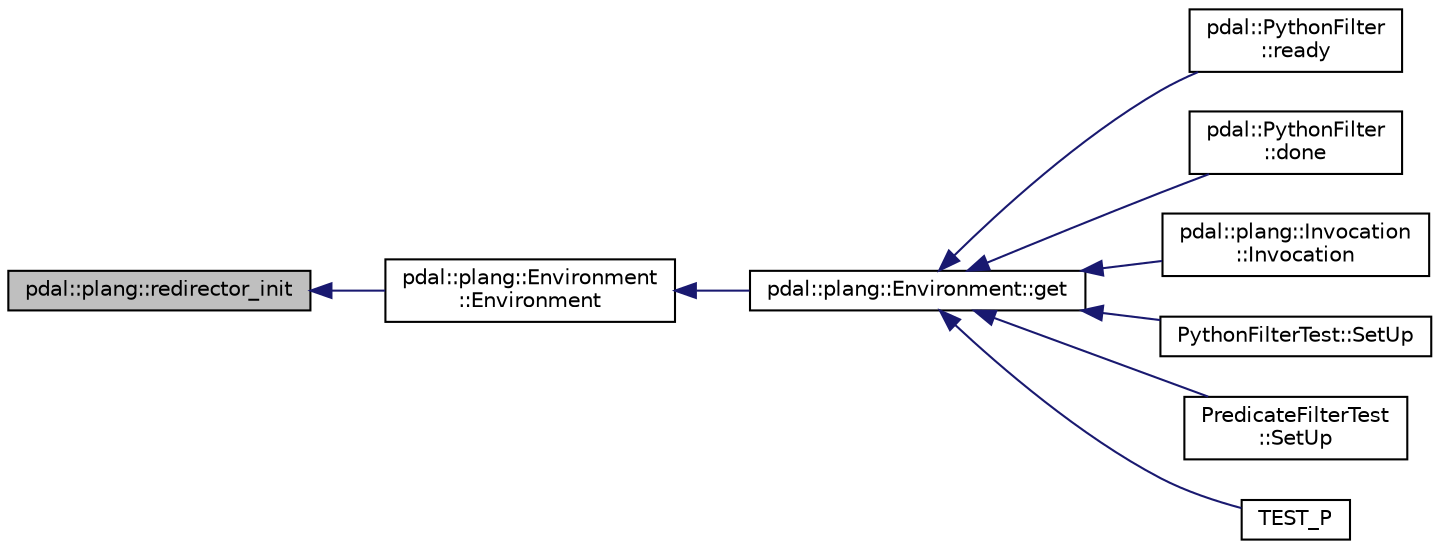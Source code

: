 digraph "pdal::plang::redirector_init"
{
  edge [fontname="Helvetica",fontsize="10",labelfontname="Helvetica",labelfontsize="10"];
  node [fontname="Helvetica",fontsize="10",shape=record];
  rankdir="LR";
  Node1 [label="pdal::plang::redirector_init",height=0.2,width=0.4,color="black", fillcolor="grey75", style="filled", fontcolor="black"];
  Node1 -> Node2 [dir="back",color="midnightblue",fontsize="10",style="solid",fontname="Helvetica"];
  Node2 [label="pdal::plang::Environment\l::Environment",height=0.2,width=0.4,color="black", fillcolor="white", style="filled",URL="$classpdal_1_1plang_1_1Environment.html#a4ac4a11a3d64f2560bcafadf01f59e9d"];
  Node2 -> Node3 [dir="back",color="midnightblue",fontsize="10",style="solid",fontname="Helvetica"];
  Node3 [label="pdal::plang::Environment::get",height=0.2,width=0.4,color="black", fillcolor="white", style="filled",URL="$classpdal_1_1plang_1_1Environment.html#a4c6a0cd6d8feb892ca57ea4618859b6d"];
  Node3 -> Node4 [dir="back",color="midnightblue",fontsize="10",style="solid",fontname="Helvetica"];
  Node4 [label="pdal::PythonFilter\l::ready",height=0.2,width=0.4,color="black", fillcolor="white", style="filled",URL="$classpdal_1_1PythonFilter.html#a41e46c27dc25ccef5dacbf207c4602fc"];
  Node3 -> Node5 [dir="back",color="midnightblue",fontsize="10",style="solid",fontname="Helvetica"];
  Node5 [label="pdal::PythonFilter\l::done",height=0.2,width=0.4,color="black", fillcolor="white", style="filled",URL="$classpdal_1_1PythonFilter.html#a082e405e6e6ee1d86ffa6d52c3ab6a7e"];
  Node3 -> Node6 [dir="back",color="midnightblue",fontsize="10",style="solid",fontname="Helvetica"];
  Node6 [label="pdal::plang::Invocation\l::Invocation",height=0.2,width=0.4,color="black", fillcolor="white", style="filled",URL="$classpdal_1_1plang_1_1Invocation.html#a3eb16c00839542a1c9076c10aa6ecd6d"];
  Node3 -> Node7 [dir="back",color="midnightblue",fontsize="10",style="solid",fontname="Helvetica"];
  Node7 [label="PythonFilterTest::SetUp",height=0.2,width=0.4,color="black", fillcolor="white", style="filled",URL="$classPythonFilterTest.html#aeb9549078e6c42796d21e5a721a5b758"];
  Node3 -> Node8 [dir="back",color="midnightblue",fontsize="10",style="solid",fontname="Helvetica"];
  Node8 [label="PredicateFilterTest\l::SetUp",height=0.2,width=0.4,color="black", fillcolor="white", style="filled",URL="$classPredicateFilterTest.html#a3aa633bd7776da8805a3977ce1adab79"];
  Node3 -> Node9 [dir="back",color="midnightblue",fontsize="10",style="solid",fontname="Helvetica"];
  Node9 [label="TEST_P",height=0.2,width=0.4,color="black", fillcolor="white", style="filled",URL="$PythonFilterTest_8cpp.html#a3cdcc7f98bd91950226a7ae9bc056a7b"];
}
